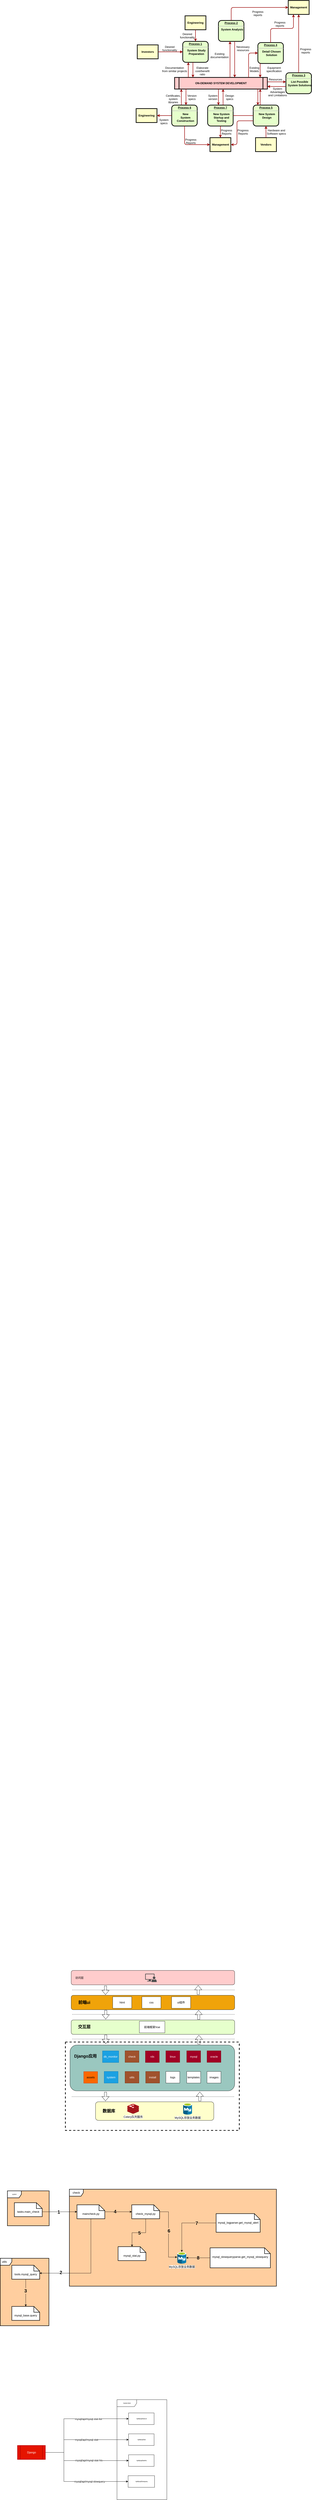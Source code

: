 <mxfile version="20.8.23" type="github">
  <diagram name="Page-1" id="c7558073-3199-34d8-9f00-42111426c3f3">
    <mxGraphModel dx="2260" dy="764" grid="1" gridSize="10" guides="1" tooltips="1" connect="1" arrows="1" fold="1" page="1" pageScale="1" pageWidth="826" pageHeight="1169" background="none" math="0" shadow="0">
      <root>
        <mxCell id="0" />
        <mxCell id="1" parent="0" />
        <mxCell id="Q6sFmwb25aVekQ3kxse8-106" value="check" style="shape=umlFrame;whiteSpace=wrap;html=1;pointerEvents=0;strokeWidth=2;swimlaneFillColor=#FFCE9F;" vertex="1" parent="1">
          <mxGeometry x="-252.75" y="9473" width="892.75" height="417" as="geometry" />
        </mxCell>
        <mxCell id="Q6sFmwb25aVekQ3kxse8-111" value="utils" style="shape=umlFrame;whiteSpace=wrap;html=1;width=50;height=30;boundedLbl=1;verticalAlign=middle;align=left;spacingLeft=5;strokeWidth=2;swimlaneFillColor=#FFCE9F;" vertex="1" parent="1">
          <mxGeometry x="-551" y="9770" width="210" height="290" as="geometry" />
        </mxCell>
        <mxCell id="2" value="&lt;p style=&quot;margin: 0px; margin-top: 4px; text-align: center; text-decoration: underline;&quot;&gt;&lt;strong&gt;Process 1&lt;br /&gt;&lt;/strong&gt;&lt;/p&gt;&lt;hr /&gt;&lt;p style=&quot;margin: 0px; margin-left: 8px;&quot;&gt;System Study&lt;/p&gt;&lt;p style=&quot;margin: 0px; margin-left: 8px;&quot;&gt;Preparation&lt;/p&gt;" style="verticalAlign=middle;align=center;overflow=fill;fontSize=12;fontFamily=Helvetica;html=1;rounded=1;fontStyle=1;strokeWidth=3;fillColor=#E6FFCC" parent="1" vertex="1">
          <mxGeometry x="236" y="236" width="110" height="90" as="geometry" />
        </mxCell>
        <mxCell id="3" value="Engineering" style="whiteSpace=wrap;align=center;verticalAlign=middle;fontStyle=1;strokeWidth=3;fillColor=#FFFFCC" parent="1" vertex="1">
          <mxGeometry x="246" y="126" width="90" height="60" as="geometry" />
        </mxCell>
        <mxCell id="4" value="Investors" style="whiteSpace=wrap;align=center;verticalAlign=middle;fontStyle=1;strokeWidth=3;fillColor=#FFFFCC" parent="1" vertex="1">
          <mxGeometry x="40" y="251" width="90" height="60" as="geometry" />
        </mxCell>
        <mxCell id="5" value="ON-DEMAND SYSTEM DEVELOPMENT" style="shape=process;whiteSpace=wrap;align=center;verticalAlign=middle;size=0.048;fontStyle=1;strokeWidth=3;fillColor=#FFCCCC" parent="1" vertex="1">
          <mxGeometry x="201.0" y="391" width="400" height="50" as="geometry" />
        </mxCell>
        <mxCell id="6" value="&lt;p style=&quot;margin: 0px; margin-top: 4px; text-align: center; text-decoration: underline;&quot;&gt;&lt;strong&gt;Process 2&lt;br /&gt;&lt;/strong&gt;&lt;/p&gt;&lt;hr /&gt;&lt;p style=&quot;margin: 0px; margin-left: 8px;&quot;&gt;System Analysis&lt;/p&gt;" style="verticalAlign=middle;align=center;overflow=fill;fontSize=12;fontFamily=Helvetica;html=1;rounded=1;fontStyle=1;strokeWidth=3;fillColor=#E6FFCC" parent="1" vertex="1">
          <mxGeometry x="390" y="146" width="110" height="90" as="geometry" />
        </mxCell>
        <mxCell id="7" value="&lt;p style=&quot;margin: 0px; margin-top: 4px; text-align: center; text-decoration: underline;&quot;&gt;&lt;strong&gt;&lt;strong&gt;Process&lt;/strong&gt; 3&lt;br /&gt;&lt;/strong&gt;&lt;/p&gt;&lt;hr /&gt;&lt;p style=&quot;margin: 0px; margin-left: 8px;&quot;&gt;List Possible&lt;/p&gt;&lt;p style=&quot;margin: 0px; margin-left: 8px;&quot;&gt;System Solutions&lt;/p&gt;" style="verticalAlign=middle;align=center;overflow=fill;fontSize=12;fontFamily=Helvetica;html=1;rounded=1;fontStyle=1;strokeWidth=3;fillColor=#E6FFCC" parent="1" vertex="1">
          <mxGeometry x="681" y="371" width="110" height="90" as="geometry" />
        </mxCell>
        <mxCell id="8" value="&lt;p style=&quot;margin: 0px; margin-top: 4px; text-align: center; text-decoration: underline;&quot;&gt;&lt;strong&gt;&lt;strong&gt;Process&lt;/strong&gt; 4&lt;br /&gt;&lt;/strong&gt;&lt;/p&gt;&lt;hr /&gt;&lt;p style=&quot;margin: 0px; margin-left: 8px;&quot;&gt;Detail Chosen&lt;/p&gt;&lt;p style=&quot;margin: 0px; margin-left: 8px;&quot;&gt;Solution&lt;/p&gt;" style="verticalAlign=middle;align=center;overflow=fill;fontSize=12;fontFamily=Helvetica;html=1;rounded=1;fontStyle=1;strokeWidth=3;fillColor=#E6FFCC" parent="1" vertex="1">
          <mxGeometry x="560" y="241" width="110" height="90" as="geometry" />
        </mxCell>
        <mxCell id="9" value="&lt;p style=&quot;margin: 0px; margin-top: 4px; text-align: center; text-decoration: underline;&quot;&gt;&lt;strong&gt;&lt;strong&gt;Process&lt;/strong&gt; 5&lt;br /&gt;&lt;/strong&gt;&lt;/p&gt;&lt;hr /&gt;&lt;p style=&quot;margin: 0px; margin-left: 8px;&quot;&gt;New System&lt;/p&gt;&lt;p style=&quot;margin: 0px; margin-left: 8px;&quot;&gt;Design&lt;/p&gt;" style="verticalAlign=middle;align=center;overflow=fill;fontSize=12;fontFamily=Helvetica;html=1;rounded=1;fontStyle=1;strokeWidth=3;fillColor=#E6FFCC" parent="1" vertex="1">
          <mxGeometry x="540" y="510" width="110" height="90" as="geometry" />
        </mxCell>
        <mxCell id="10" value="&lt;p style=&quot;margin: 0px; margin-top: 4px; text-align: center; text-decoration: underline;&quot;&gt;&lt;strong&gt;&lt;strong&gt;Process&lt;/strong&gt; 6&lt;br /&gt;&lt;/strong&gt;&lt;/p&gt;&lt;hr /&gt;&lt;p style=&quot;margin: 0px; margin-left: 8px;&quot;&gt;New&lt;/p&gt;&lt;p style=&quot;margin: 0px; margin-left: 8px;&quot;&gt;System&lt;/p&gt;&lt;p style=&quot;margin: 0px; margin-left: 8px;&quot;&gt;Construction&lt;/p&gt;" style="verticalAlign=middle;align=center;overflow=fill;fontSize=12;fontFamily=Helvetica;html=1;rounded=1;fontStyle=1;strokeWidth=3;fillColor=#E6FFCC" parent="1" vertex="1">
          <mxGeometry x="188.5" y="510" width="110" height="90" as="geometry" />
        </mxCell>
        <mxCell id="12" value="Management" style="whiteSpace=wrap;align=center;verticalAlign=middle;fontStyle=1;strokeWidth=3;fillColor=#FFFFCC" parent="1" vertex="1">
          <mxGeometry x="691" y="60.0" width="90" height="60" as="geometry" />
        </mxCell>
        <mxCell id="13" value="Management" style="whiteSpace=wrap;align=center;verticalAlign=middle;fontStyle=1;strokeWidth=3;fillColor=#FFFFCC" parent="1" vertex="1">
          <mxGeometry x="353.5" y="650" width="90" height="60" as="geometry" />
        </mxCell>
        <mxCell id="14" value="Engineering" style="whiteSpace=wrap;align=center;verticalAlign=middle;fontStyle=1;strokeWidth=3;fillColor=#FFFFCC" parent="1" vertex="1">
          <mxGeometry x="35.0" y="525.0" width="90" height="60" as="geometry" />
        </mxCell>
        <mxCell id="15" value="Vendors" style="whiteSpace=wrap;align=center;verticalAlign=middle;fontStyle=1;strokeWidth=3;fillColor=#FFFFCC" parent="1" vertex="1">
          <mxGeometry x="550.0" y="650" width="90" height="60" as="geometry" />
        </mxCell>
        <mxCell id="36" value="" style="edgeStyle=none;noEdgeStyle=1;strokeColor=#990000;strokeWidth=2" parent="1" source="3" target="2" edge="1">
          <mxGeometry width="100" height="100" relative="1" as="geometry">
            <mxPoint x="20" y="250" as="sourcePoint" />
            <mxPoint x="120" y="150" as="targetPoint" />
          </mxGeometry>
        </mxCell>
        <mxCell id="37" value="" style="edgeStyle=none;noEdgeStyle=1;strokeColor=#990000;strokeWidth=2" parent="1" source="4" target="2" edge="1">
          <mxGeometry width="100" height="100" relative="1" as="geometry">
            <mxPoint x="280" y="190" as="sourcePoint" />
            <mxPoint x="380" y="90" as="targetPoint" />
          </mxGeometry>
        </mxCell>
        <mxCell id="11" value="&lt;p style=&quot;margin: 0px; margin-top: 4px; text-align: center; text-decoration: underline;&quot;&gt;&lt;strong&gt;&lt;strong&gt;Process&lt;/strong&gt; 7&lt;br /&gt;&lt;/strong&gt;&lt;/p&gt;&lt;hr /&gt;&lt;p style=&quot;margin: 0px; margin-left: 8px;&quot;&gt;New System&lt;/p&gt;&lt;p style=&quot;margin: 0px; margin-left: 8px;&quot;&gt;Startup and&lt;/p&gt;&lt;p style=&quot;margin: 0px; margin-left: 8px;&quot;&gt;Testing&lt;/p&gt;" style="verticalAlign=middle;align=center;overflow=fill;fontSize=12;fontFamily=Helvetica;html=1;rounded=1;fontStyle=1;strokeWidth=3;fillColor=#E6FFCC" parent="1" vertex="1">
          <mxGeometry x="343.5" y="510" width="110" height="90" as="geometry" />
        </mxCell>
        <mxCell id="51" value="" style="endArrow=none;noEdgeStyle=1;strokeColor=#990000;strokeWidth=2" parent="1" source="9" target="11" edge="1">
          <mxGeometry relative="1" as="geometry">
            <mxPoint x="205.008" y="481" as="sourcePoint" />
            <mxPoint x="400.328" y="650" as="targetPoint" />
          </mxGeometry>
        </mxCell>
        <mxCell id="52" value="Desired &#xa;functionality" style="text;spacingTop=-5;align=center" parent="1" vertex="1">
          <mxGeometry x="165" y="251" width="30" height="20" as="geometry" />
        </mxCell>
        <mxCell id="53" value="Desired &#xa;functionality" style="text;spacingTop=-5;align=center" parent="1" vertex="1">
          <mxGeometry x="241" y="196" width="30" height="20" as="geometry" />
        </mxCell>
        <mxCell id="54" value="Documentation&#xa;from similar projects" style="text;spacingTop=-5;align=center" parent="1" vertex="1">
          <mxGeometry x="186" y="341" width="30" height="20" as="geometry" />
        </mxCell>
        <mxCell id="55" value="" style="edgeStyle=elbowEdgeStyle;elbow=horizontal;strokeColor=#990000;strokeWidth=2" parent="1" source="5" target="2" edge="1">
          <mxGeometry width="100" height="100" relative="1" as="geometry">
            <mxPoint x="50" y="530" as="sourcePoint" />
            <mxPoint x="150" y="430" as="targetPoint" />
            <Array as="points">
              <mxPoint x="260" y="370" />
            </Array>
          </mxGeometry>
        </mxCell>
        <mxCell id="56" value="" style="edgeStyle=elbowEdgeStyle;elbow=horizontal;strokeColor=#990000;strokeWidth=2" parent="1" source="2" target="5" edge="1">
          <mxGeometry width="100" height="100" relative="1" as="geometry">
            <mxPoint x="50" y="500" as="sourcePoint" />
            <mxPoint x="150" y="400" as="targetPoint" />
            <Array as="points">
              <mxPoint x="280" y="360" />
            </Array>
          </mxGeometry>
        </mxCell>
        <mxCell id="57" value="Elaborate&#xa;cost/benefit&#xa;ratio" style="text;spacingTop=-5;align=center" parent="1" vertex="1">
          <mxGeometry x="306" y="341" width="30" height="20" as="geometry" />
        </mxCell>
        <mxCell id="58" value="" style="edgeStyle=elbowEdgeStyle;elbow=horizontal;strokeColor=#990000;strokeWidth=2" parent="1" source="5" target="6" edge="1">
          <mxGeometry width="100" height="100" relative="1" as="geometry">
            <mxPoint x="380" y="370" as="sourcePoint" />
            <mxPoint x="480" y="270" as="targetPoint" />
            <Array as="points">
              <mxPoint x="440" y="310" />
            </Array>
          </mxGeometry>
        </mxCell>
        <mxCell id="59" value="" style="edgeStyle=elbowEdgeStyle;elbow=horizontal;strokeColor=#990000;strokeWidth=2" parent="1" source="6" target="5" edge="1">
          <mxGeometry width="100" height="100" relative="1" as="geometry">
            <mxPoint x="350" y="370" as="sourcePoint" />
            <mxPoint x="450" y="270" as="targetPoint" />
            <Array as="points">
              <mxPoint x="460" y="320" />
            </Array>
          </mxGeometry>
        </mxCell>
        <mxCell id="60" value="Existing&#xa;documentation" style="text;spacingTop=-5;align=center" parent="1" vertex="1">
          <mxGeometry x="380.0" y="281.0" width="30" height="20" as="geometry" />
        </mxCell>
        <mxCell id="61" value="Necessary&#xa;resources" style="text;spacingTop=-5;align=center" parent="1" vertex="1">
          <mxGeometry x="481.0" y="251.0" width="30" height="20" as="geometry" />
        </mxCell>
        <mxCell id="62" value="Progress&#xa;reports" style="text;spacingTop=-5;align=center" parent="1" vertex="1">
          <mxGeometry x="545.0" y="100.0" width="30" height="20" as="geometry" />
        </mxCell>
        <mxCell id="63" value="Progress&#xa;reports" style="text;spacingTop=-5;align=center" parent="1" vertex="1">
          <mxGeometry x="640" y="146.0" width="30" height="20" as="geometry" />
        </mxCell>
        <mxCell id="64" value="Progress&#xa;reports" style="text;spacingTop=-5;align=center" parent="1" vertex="1">
          <mxGeometry x="751.0" y="261.0" width="30" height="20" as="geometry" />
        </mxCell>
        <mxCell id="65" value="" style="edgeStyle=elbowEdgeStyle;elbow=horizontal;strokeColor=#990000;strokeWidth=2" parent="1" source="6" target="12" edge="1">
          <mxGeometry width="100" height="100" relative="1" as="geometry">
            <mxPoint x="260" y="180.0" as="sourcePoint" />
            <mxPoint x="360" y="80.0" as="targetPoint" />
            <Array as="points">
              <mxPoint x="445" y="140" />
            </Array>
          </mxGeometry>
        </mxCell>
        <mxCell id="66" value="" style="edgeStyle=elbowEdgeStyle;elbow=vertical;entryX=0.25;entryY=1;strokeColor=#990000;strokeWidth=2" parent="1" source="8" target="12" edge="1">
          <mxGeometry width="100" height="100" relative="1" as="geometry">
            <mxPoint x="530" y="250" as="sourcePoint" />
            <mxPoint x="630" y="150" as="targetPoint" />
          </mxGeometry>
        </mxCell>
        <mxCell id="67" value="" style="edgeStyle=elbowEdgeStyle;elbow=horizontal;strokeColor=#990000;strokeWidth=2" parent="1" source="7" target="12" edge="1">
          <mxGeometry width="100" height="100" relative="1" as="geometry">
            <mxPoint x="660.0" y="360" as="sourcePoint" />
            <mxPoint x="760.0" y="260" as="targetPoint" />
          </mxGeometry>
        </mxCell>
        <mxCell id="68" value="" style="edgeStyle=elbowEdgeStyle;elbow=horizontal;strokeColor=#990000;strokeWidth=2" parent="1" source="8" target="5" edge="1">
          <mxGeometry width="100" height="100" relative="1" as="geometry">
            <mxPoint x="570" y="380" as="sourcePoint" />
            <mxPoint x="510" y="250" as="targetPoint" />
            <Array as="points">
              <mxPoint x="570" y="360" />
            </Array>
          </mxGeometry>
        </mxCell>
        <mxCell id="69" value="" style="edgeStyle=segmentEdgeStyle;strokeColor=#990000;strokeWidth=2" parent="1" source="5" target="8" edge="1">
          <mxGeometry width="100" height="100" relative="1" as="geometry">
            <mxPoint x="340" y="360" as="sourcePoint" />
            <mxPoint x="440" y="260" as="targetPoint" />
            <Array as="points">
              <mxPoint x="520" y="286" />
            </Array>
          </mxGeometry>
        </mxCell>
        <mxCell id="70" value="Existing&#xa;Models" style="text;spacingTop=-5;align=center" parent="1" vertex="1">
          <mxGeometry x="530.0" y="341.0" width="30" height="20" as="geometry" />
        </mxCell>
        <mxCell id="71" value="Equipment&#xa;specification" style="text;spacingTop=-5;align=center" parent="1" vertex="1">
          <mxGeometry x="615" y="341" width="30" height="20" as="geometry" />
        </mxCell>
        <mxCell id="72" value="" style="edgeStyle=elbowEdgeStyle;elbow=vertical;strokeColor=#990000;strokeWidth=2" parent="1" source="5" target="7" edge="1">
          <mxGeometry width="100" height="100" relative="1" as="geometry">
            <mxPoint x="500" y="500" as="sourcePoint" />
            <mxPoint x="600" y="400" as="targetPoint" />
            <Array as="points">
              <mxPoint x="650" y="410" />
            </Array>
          </mxGeometry>
        </mxCell>
        <mxCell id="73" value="" style="edgeStyle=elbowEdgeStyle;elbow=vertical;strokeColor=#990000;strokeWidth=2" parent="1" source="7" target="5" edge="1">
          <mxGeometry width="100" height="100" relative="1" as="geometry">
            <mxPoint x="460" y="500" as="sourcePoint" />
            <mxPoint x="560" y="400" as="targetPoint" />
            <Array as="points">
              <mxPoint x="650" y="430" />
            </Array>
          </mxGeometry>
        </mxCell>
        <mxCell id="74" value="Resources" style="text;spacingTop=-5;align=center" parent="1" vertex="1">
          <mxGeometry x="621" y="391.0" width="30" height="20" as="geometry" />
        </mxCell>
        <mxCell id="75" value="System &#xa;Advantages &#xa;and Limitations" style="text;spacingTop=-5;align=center" parent="1" vertex="1">
          <mxGeometry x="630" y="431.0" width="30" height="20" as="geometry" />
        </mxCell>
        <mxCell id="76" value="" style="edgeStyle=elbowEdgeStyle;elbow=horizontal;strokeColor=#990000;strokeWidth=2" parent="1" source="9" target="5" edge="1">
          <mxGeometry width="100" height="100" relative="1" as="geometry">
            <mxPoint x="420" y="580" as="sourcePoint" />
            <mxPoint x="520" y="480" as="targetPoint" />
            <Array as="points">
              <mxPoint x="570" y="470" />
            </Array>
          </mxGeometry>
        </mxCell>
        <mxCell id="77" value="" style="edgeStyle=elbowEdgeStyle;elbow=horizontal;strokeColor=#990000;strokeWidth=2" parent="1" source="5" target="9" edge="1">
          <mxGeometry width="100" height="100" relative="1" as="geometry">
            <mxPoint x="400" y="590" as="sourcePoint" />
            <mxPoint x="500" y="490" as="targetPoint" />
            <Array as="points">
              <mxPoint x="560" y="480" />
            </Array>
          </mxGeometry>
        </mxCell>
        <mxCell id="78" value="" style="edgeStyle=elbowEdgeStyle;elbow=horizontal;strokeColor=#990000;strokeWidth=2" parent="1" source="15" target="9" edge="1">
          <mxGeometry width="100" height="100" relative="1" as="geometry">
            <mxPoint x="430" y="700" as="sourcePoint" />
            <mxPoint x="530" y="600" as="targetPoint" />
          </mxGeometry>
        </mxCell>
        <mxCell id="79" value="Hardware and&#xa;Software specs" style="text;spacingTop=-5;align=center" parent="1" vertex="1">
          <mxGeometry x="625" y="610" width="30" height="20" as="geometry" />
        </mxCell>
        <mxCell id="81" value="" style="edgeStyle=elbowEdgeStyle;elbow=horizontal;exitX=0;exitY=0.75;strokeColor=#990000;strokeWidth=2" parent="1" source="9" target="13" edge="1">
          <mxGeometry width="100" height="100" relative="1" as="geometry">
            <mxPoint x="420" y="730" as="sourcePoint" />
            <mxPoint x="520" y="630" as="targetPoint" />
            <Array as="points">
              <mxPoint x="470" y="630" />
            </Array>
          </mxGeometry>
        </mxCell>
        <mxCell id="82" value="Progress&#xa;Reports" style="text;spacingTop=-5;align=center" parent="1" vertex="1">
          <mxGeometry x="481.0" y="610.0" width="30" height="20" as="geometry" />
        </mxCell>
        <mxCell id="83" value="" style="edgeStyle=elbowEdgeStyle;elbow=horizontal;strokeColor=#990000;strokeWidth=2" parent="1" source="11" target="13" edge="1">
          <mxGeometry width="100" height="100" relative="1" as="geometry">
            <mxPoint x="200" y="660.0" as="sourcePoint" />
            <mxPoint x="230.0" y="650" as="targetPoint" />
          </mxGeometry>
        </mxCell>
        <mxCell id="84" value="Progress&#xa;Reports" style="text;spacingTop=-5;align=center" parent="1" vertex="1">
          <mxGeometry x="410.0" y="610.0" width="30" height="20" as="geometry" />
        </mxCell>
        <mxCell id="85" value="" style="edgeStyle=elbowEdgeStyle;elbow=horizontal;strokeColor=#990000;strokeWidth=2" parent="1" source="10" target="13" edge="1">
          <mxGeometry width="100" height="100" relative="1" as="geometry">
            <mxPoint x="130.0" y="740" as="sourcePoint" />
            <mxPoint x="230.0" y="640" as="targetPoint" />
            <Array as="points">
              <mxPoint x="244" y="630" />
            </Array>
          </mxGeometry>
        </mxCell>
        <mxCell id="86" value="Progress&#xa;Reports" style="text;spacingTop=-5;align=center" parent="1" vertex="1">
          <mxGeometry x="256.0" y="650.0" width="30" height="20" as="geometry" />
        </mxCell>
        <mxCell id="87" value="" style="edgeStyle=elbowEdgeStyle;elbow=vertical;strokeColor=#990000;strokeWidth=2" parent="1" source="10" target="14" edge="1">
          <mxGeometry width="100" height="100" relative="1" as="geometry">
            <mxPoint x="70" y="740" as="sourcePoint" />
            <mxPoint x="170" y="640" as="targetPoint" />
          </mxGeometry>
        </mxCell>
        <mxCell id="88" value="" style="edgeStyle=elbowEdgeStyle;elbow=horizontal;strokeColor=#990000;strokeWidth=2" parent="1" source="5" target="11" edge="1">
          <mxGeometry width="100" height="100" relative="1" as="geometry">
            <mxPoint x="50" y="500" as="sourcePoint" />
            <mxPoint x="150" y="400" as="targetPoint" />
            <Array as="points">
              <mxPoint x="390" y="470" />
            </Array>
          </mxGeometry>
        </mxCell>
        <mxCell id="89" value="" style="edgeStyle=elbowEdgeStyle;elbow=horizontal;strokeColor=#990000;strokeWidth=2" parent="1" source="11" target="5" edge="1">
          <mxGeometry width="100" height="100" relative="1" as="geometry">
            <mxPoint x="60.0" y="510" as="sourcePoint" />
            <mxPoint x="160.0" y="410" as="targetPoint" />
            <Array as="points">
              <mxPoint x="410" y="470" />
            </Array>
          </mxGeometry>
        </mxCell>
        <mxCell id="90" value="Version&#xa;specs" style="text;spacingTop=-5;align=center" parent="1" vertex="1">
          <mxGeometry x="261" y="461" width="30" height="20" as="geometry" />
        </mxCell>
        <mxCell id="91" value="Certificates,&#xa;system&#xa;libraries" style="text;spacingTop=-5;align=center" parent="1" vertex="1">
          <mxGeometry x="180" y="461.0" width="30" height="20" as="geometry" />
        </mxCell>
        <mxCell id="92" value="" style="edgeStyle=elbowEdgeStyle;elbow=horizontal;strokeColor=#990000;strokeWidth=2" parent="1" source="5" target="10" edge="1">
          <mxGeometry width="100" height="100" relative="1" as="geometry">
            <mxPoint x="30.0" y="500" as="sourcePoint" />
            <mxPoint x="130.0" y="400" as="targetPoint" />
            <Array as="points">
              <mxPoint x="250" y="470" />
            </Array>
          </mxGeometry>
        </mxCell>
        <mxCell id="93" value="" style="edgeStyle=elbowEdgeStyle;elbow=horizontal;strokeColor=#990000;strokeWidth=2" parent="1" source="10" target="5" edge="1">
          <mxGeometry width="100" height="100" relative="1" as="geometry">
            <mxPoint x="40" y="510" as="sourcePoint" />
            <mxPoint x="140" y="410" as="targetPoint" />
            <Array as="points">
              <mxPoint x="230" y="470" />
            </Array>
          </mxGeometry>
        </mxCell>
        <mxCell id="94" value="System&#xa;specs" style="text;spacingTop=-5;align=center" parent="1" vertex="1">
          <mxGeometry x="140.0" y="565.0" width="30" height="20" as="geometry" />
        </mxCell>
        <mxCell id="95" value="Design&#xa;specs" style="text;spacingTop=-5;align=center" parent="1" vertex="1">
          <mxGeometry x="423.5" y="461.0" width="30" height="20" as="geometry" />
        </mxCell>
        <mxCell id="96" value="System&#xa;version" style="text;spacingTop=-5;align=center" parent="1" vertex="1">
          <mxGeometry x="351.0" y="461" width="30" height="20" as="geometry" />
        </mxCell>
        <mxCell id="wt_XO7KDH_ERBLdJ_aBB-96" value="" style="rounded=1;whiteSpace=wrap;html=1;fillColor=#FFFFCC;" parent="1" vertex="1">
          <mxGeometry x="-140" y="9097" width="510" height="80" as="geometry" />
        </mxCell>
        <mxCell id="wt_XO7KDH_ERBLdJ_aBB-97" value="" style="rounded=1;whiteSpace=wrap;html=1;fillColor=#9AC7BF;" parent="1" vertex="1">
          <mxGeometry x="-250" y="8853" width="710" height="197" as="geometry" />
        </mxCell>
        <mxCell id="wt_XO7KDH_ERBLdJ_aBB-98" value="" style="rounded=1;whiteSpace=wrap;html=1;fillColor=#F0A30A;" parent="1" vertex="1">
          <mxGeometry x="-245" y="8639" width="705" height="62" as="geometry" />
        </mxCell>
        <mxCell id="wt_XO7KDH_ERBLdJ_aBB-99" value="" style="rounded=1;whiteSpace=wrap;html=1;fillColor=#FFCCCC;" parent="1" vertex="1">
          <mxGeometry x="-245" y="8532" width="705" height="62" as="geometry" />
        </mxCell>
        <mxCell id="wt_XO7KDH_ERBLdJ_aBB-100" value="MySQL存放业务数据" style="sketch=0;aspect=fixed;html=1;points=[];align=center;image;fontSize=12;image=img/lib/mscae/Azure_Database_for_MySQL_servers.svg;" parent="1" vertex="1">
          <mxGeometry x="238" y="9102" width="38" height="50" as="geometry" />
        </mxCell>
        <mxCell id="wt_XO7KDH_ERBLdJ_aBB-101" value="" style="sketch=0;pointerEvents=1;shadow=0;dashed=0;html=1;strokeColor=none;labelPosition=center;verticalLabelPosition=bottom;verticalAlign=top;align=center;fillColor=#515151;shape=mxgraph.mscae.system_center.admin_console" parent="1" vertex="1">
          <mxGeometry x="74" y="8546" width="50" height="36" as="geometry" />
        </mxCell>
        <mxCell id="wt_XO7KDH_ERBLdJ_aBB-102" value="访问层" style="text;html=1;align=center;verticalAlign=middle;resizable=0;points=[];autosize=1;strokeColor=none;fillColor=none;" parent="1" vertex="1">
          <mxGeometry x="-240" y="8549" width="60" height="30" as="geometry" />
        </mxCell>
        <mxCell id="wt_XO7KDH_ERBLdJ_aBB-103" value="" style="endArrow=none;dashed=1;html=1;rounded=0;" parent="1" edge="1">
          <mxGeometry width="50" height="50" relative="1" as="geometry">
            <mxPoint x="-240" y="8616" as="sourcePoint" />
            <mxPoint x="460" y="8616" as="targetPoint" />
          </mxGeometry>
        </mxCell>
        <mxCell id="wt_XO7KDH_ERBLdJ_aBB-104" value="" style="endArrow=none;dashed=1;html=1;rounded=0;" parent="1" edge="1">
          <mxGeometry width="50" height="50" relative="1" as="geometry">
            <mxPoint x="-240" y="8721" as="sourcePoint" />
            <mxPoint x="460" y="8721" as="targetPoint" />
          </mxGeometry>
        </mxCell>
        <mxCell id="wt_XO7KDH_ERBLdJ_aBB-105" value="" style="endArrow=none;dashed=1;html=1;rounded=0;" parent="1" edge="1">
          <mxGeometry width="50" height="50" relative="1" as="geometry">
            <mxPoint x="-240" y="8827" as="sourcePoint" />
            <mxPoint x="460" y="8827" as="targetPoint" />
          </mxGeometry>
        </mxCell>
        <mxCell id="wt_XO7KDH_ERBLdJ_aBB-106" value="" style="endArrow=none;dashed=1;html=1;rounded=0;" parent="1" edge="1">
          <mxGeometry width="50" height="50" relative="1" as="geometry">
            <mxPoint x="-242.0" y="9075" as="sourcePoint" />
            <mxPoint x="460" y="9075" as="targetPoint" />
          </mxGeometry>
        </mxCell>
        <mxCell id="wt_XO7KDH_ERBLdJ_aBB-107" value="&lt;font style=&quot;font-size: 18px;&quot;&gt;&lt;b&gt;前端ui&lt;/b&gt;&lt;/font&gt;" style="text;html=1;align=center;verticalAlign=middle;resizable=0;points=[];autosize=1;strokeColor=none;fillColor=none;" parent="1" vertex="1">
          <mxGeometry x="-229" y="8650" width="80" height="40" as="geometry" />
        </mxCell>
        <mxCell id="wt_XO7KDH_ERBLdJ_aBB-108" value="交互层" style="text;html=1;align=center;verticalAlign=middle;resizable=0;points=[];autosize=1;strokeColor=none;fillColor=none;" parent="1" vertex="1">
          <mxGeometry x="-240" y="8752" width="60" height="30" as="geometry" />
        </mxCell>
        <mxCell id="wt_XO7KDH_ERBLdJ_aBB-109" value="&lt;font style=&quot;font-size: 18px;&quot;&gt;&lt;b&gt;Django应用&lt;/b&gt;&lt;/font&gt;" style="text;html=1;align=center;verticalAlign=middle;resizable=0;points=[];autosize=1;strokeColor=none;fillColor=none;" parent="1" vertex="1">
          <mxGeometry x="-244" y="8881" width="120" height="40" as="geometry" />
        </mxCell>
        <mxCell id="wt_XO7KDH_ERBLdJ_aBB-110" value="&lt;b&gt;&lt;font style=&quot;font-size: 18px;&quot;&gt;数据库&lt;/font&gt;&lt;/b&gt;" style="text;html=1;align=center;verticalAlign=middle;resizable=0;points=[];autosize=1;strokeColor=none;fillColor=none;" parent="1" vertex="1">
          <mxGeometry x="-122.75" y="9117" width="80" height="40" as="geometry" />
        </mxCell>
        <mxCell id="wt_XO7KDH_ERBLdJ_aBB-111" value="" style="rounded=1;whiteSpace=wrap;html=1;fillColor=#E6FFCC;" parent="1" vertex="1">
          <mxGeometry x="-245" y="8745" width="705" height="62" as="geometry" />
        </mxCell>
        <mxCell id="wt_XO7KDH_ERBLdJ_aBB-112" value="html" style="rounded=0;whiteSpace=wrap;html=1;" parent="1" vertex="1">
          <mxGeometry x="-66" y="8645" width="82" height="50" as="geometry" />
        </mxCell>
        <mxCell id="wt_XO7KDH_ERBLdJ_aBB-113" value="css" style="rounded=0;whiteSpace=wrap;html=1;" parent="1" vertex="1">
          <mxGeometry x="60" y="8645" width="82" height="50" as="geometry" />
        </mxCell>
        <mxCell id="wt_XO7KDH_ERBLdJ_aBB-114" value="ui组件" style="rounded=0;whiteSpace=wrap;html=1;" parent="1" vertex="1">
          <mxGeometry x="188" y="8645" width="82" height="50" as="geometry" />
        </mxCell>
        <mxCell id="wt_XO7KDH_ERBLdJ_aBB-115" value="前端框架Vue" style="rounded=0;whiteSpace=wrap;html=1;" parent="1" vertex="1">
          <mxGeometry x="49" y="8750.5" width="110" height="50" as="geometry" />
        </mxCell>
        <mxCell id="wt_XO7KDH_ERBLdJ_aBB-116" value="&lt;b&gt;&lt;font style=&quot;font-size: 18px;&quot;&gt;交互层&lt;/font&gt;&lt;/b&gt;" style="text;html=1;align=center;verticalAlign=middle;resizable=0;points=[];autosize=1;strokeColor=none;fillColor=none;" parent="1" vertex="1">
          <mxGeometry x="-229" y="8755" width="80" height="40" as="geometry" />
        </mxCell>
        <mxCell id="wt_XO7KDH_ERBLdJ_aBB-123" value="" style="shape=flexArrow;endArrow=classic;html=1;rounded=0;entryX=0.163;entryY=0;entryDx=0;entryDy=0;entryPerimeter=0;" parent="1" edge="1">
          <mxGeometry width="50" height="50" relative="1" as="geometry">
            <mxPoint x="-97" y="8598" as="sourcePoint" />
            <mxPoint x="-97.085" y="8637" as="targetPoint" />
          </mxGeometry>
        </mxCell>
        <mxCell id="wt_XO7KDH_ERBLdJ_aBB-124" value="" style="shape=flexArrow;endArrow=classic;html=1;rounded=0;entryX=0.163;entryY=0;entryDx=0;entryDy=0;entryPerimeter=0;" parent="1" edge="1">
          <mxGeometry width="50" height="50" relative="1" as="geometry">
            <mxPoint x="-96" y="8703" as="sourcePoint" />
            <mxPoint x="-96.085" y="8742" as="targetPoint" />
          </mxGeometry>
        </mxCell>
        <mxCell id="wt_XO7KDH_ERBLdJ_aBB-125" value="" style="shape=flexArrow;endArrow=classic;html=1;rounded=0;entryX=0.163;entryY=0;entryDx=0;entryDy=0;entryPerimeter=0;" parent="1" edge="1">
          <mxGeometry width="50" height="50" relative="1" as="geometry">
            <mxPoint x="-96" y="8809" as="sourcePoint" />
            <mxPoint x="-96.085" y="8848" as="targetPoint" />
          </mxGeometry>
        </mxCell>
        <mxCell id="wt_XO7KDH_ERBLdJ_aBB-126" value="" style="shape=flexArrow;endArrow=classic;html=1;rounded=0;entryX=0.163;entryY=0;entryDx=0;entryDy=0;entryPerimeter=0;" parent="1" edge="1">
          <mxGeometry width="50" height="50" relative="1" as="geometry">
            <mxPoint x="-97" y="9055" as="sourcePoint" />
            <mxPoint x="-97.085" y="9094" as="targetPoint" />
          </mxGeometry>
        </mxCell>
        <mxCell id="wt_XO7KDH_ERBLdJ_aBB-127" value="" style="shape=flexArrow;endArrow=classic;html=1;rounded=0;entryX=0.754;entryY=0.774;entryDx=0;entryDy=0;entryPerimeter=0;" parent="1" edge="1">
          <mxGeometry width="50" height="50" relative="1" as="geometry">
            <mxPoint x="303" y="8636" as="sourcePoint" />
            <mxPoint x="302.57" y="8595.988" as="targetPoint" />
          </mxGeometry>
        </mxCell>
        <mxCell id="wt_XO7KDH_ERBLdJ_aBB-128" value="" style="shape=flexArrow;endArrow=classic;html=1;rounded=0;entryX=0.754;entryY=0.774;entryDx=0;entryDy=0;entryPerimeter=0;" parent="1" edge="1">
          <mxGeometry width="50" height="50" relative="1" as="geometry">
            <mxPoint x="305" y="8743" as="sourcePoint" />
            <mxPoint x="304.57" y="8702.988" as="targetPoint" />
          </mxGeometry>
        </mxCell>
        <mxCell id="wt_XO7KDH_ERBLdJ_aBB-129" value="" style="shape=flexArrow;endArrow=classic;html=1;rounded=0;entryX=0.754;entryY=0.774;entryDx=0;entryDy=0;entryPerimeter=0;" parent="1" edge="1">
          <mxGeometry width="50" height="50" relative="1" as="geometry">
            <mxPoint x="306" y="8850" as="sourcePoint" />
            <mxPoint x="305.57" y="8809.988" as="targetPoint" />
          </mxGeometry>
        </mxCell>
        <mxCell id="wt_XO7KDH_ERBLdJ_aBB-130" value="" style="shape=flexArrow;endArrow=classic;html=1;rounded=0;entryX=0.754;entryY=0.774;entryDx=0;entryDy=0;entryPerimeter=0;" parent="1" edge="1">
          <mxGeometry width="50" height="50" relative="1" as="geometry">
            <mxPoint x="310" y="9094" as="sourcePoint" />
            <mxPoint x="309.57" y="9053.988" as="targetPoint" />
          </mxGeometry>
        </mxCell>
        <mxCell id="wt_XO7KDH_ERBLdJ_aBB-131" value="" style="swimlane;startSize=0;fillColor=#9AC7BF;strokeWidth=3;dashed=1;" parent="1" vertex="1">
          <mxGeometry x="-270" y="8840" width="750" height="380" as="geometry" />
        </mxCell>
        <mxCell id="wt_XO7KDH_ERBLdJ_aBB-132" value="Celery队列服务" style="sketch=0;aspect=fixed;html=1;points=[];align=center;image;fontSize=12;image=img/lib/mscae/Cache_Redis_Product.svg;" parent="wt_XO7KDH_ERBLdJ_aBB-131" vertex="1">
          <mxGeometry x="267" y="266" width="50" height="42" as="geometry" />
        </mxCell>
        <mxCell id="wt_XO7KDH_ERBLdJ_aBB-144" value="rds" style="rounded=0;whiteSpace=wrap;html=1;fillColor=#a20025;strokeColor=#6F0000;fontColor=#ffffff;" parent="wt_XO7KDH_ERBLdJ_aBB-131" vertex="1">
          <mxGeometry x="345" y="38" width="60" height="50" as="geometry" />
        </mxCell>
        <mxCell id="wt_XO7KDH_ERBLdJ_aBB-156" value="assets" style="rounded=0;whiteSpace=wrap;html=1;fillColor=#fa6800;fontColor=#000000;strokeColor=#C73500;" parent="wt_XO7KDH_ERBLdJ_aBB-131" vertex="1">
          <mxGeometry x="79" y="127" width="60" height="50" as="geometry" />
        </mxCell>
        <mxCell id="wt_XO7KDH_ERBLdJ_aBB-154" value="db_monitor" style="rounded=0;whiteSpace=wrap;html=1;fillColor=#1ba1e2;fontColor=#ffffff;strokeColor=#006EAF;" parent="wt_XO7KDH_ERBLdJ_aBB-131" vertex="1">
          <mxGeometry x="160" y="38" width="70" height="50" as="geometry" />
        </mxCell>
        <mxCell id="wt_XO7KDH_ERBLdJ_aBB-145" value="images" style="rounded=0;whiteSpace=wrap;html=1;" parent="1" vertex="1">
          <mxGeometry x="340.75" y="8966.5" width="60" height="50" as="geometry" />
        </mxCell>
        <mxCell id="wt_XO7KDH_ERBLdJ_aBB-146" value="oracle" style="rounded=0;whiteSpace=wrap;html=1;fillColor=#a20025;strokeColor=#6F0000;fontColor=#ffffff;" parent="1" vertex="1">
          <mxGeometry x="340.75" y="8877.5" width="60" height="50" as="geometry" />
        </mxCell>
        <mxCell id="wt_XO7KDH_ERBLdJ_aBB-147" value="templates" style="rounded=0;whiteSpace=wrap;html=1;" parent="1" vertex="1">
          <mxGeometry x="253.25" y="8966.5" width="60" height="50" as="geometry" />
        </mxCell>
        <mxCell id="wt_XO7KDH_ERBLdJ_aBB-148" value="mysql" style="rounded=0;whiteSpace=wrap;html=1;fillColor=#a20025;strokeColor=#6F0000;fontColor=#ffffff;" parent="1" vertex="1">
          <mxGeometry x="253.25" y="8877.5" width="60" height="50" as="geometry" />
        </mxCell>
        <mxCell id="wt_XO7KDH_ERBLdJ_aBB-149" value="logs" style="rounded=0;whiteSpace=wrap;html=1;" parent="1" vertex="1">
          <mxGeometry x="163.25" y="8966.5" width="60" height="50" as="geometry" />
        </mxCell>
        <mxCell id="wt_XO7KDH_ERBLdJ_aBB-150" value="install" style="rounded=0;whiteSpace=wrap;html=1;fillColor=#a0522d;fontColor=#ffffff;strokeColor=#6D1F00;" parent="1" vertex="1">
          <mxGeometry x="76.25" y="8966.5" width="60" height="50" as="geometry" />
        </mxCell>
        <mxCell id="wt_XO7KDH_ERBLdJ_aBB-151" value="utils" style="rounded=0;whiteSpace=wrap;html=1;fillColor=#a0522d;fontColor=#ffffff;strokeColor=#6D1F00;" parent="1" vertex="1">
          <mxGeometry x="-12.75" y="8966.5" width="60" height="50" as="geometry" />
        </mxCell>
        <mxCell id="wt_XO7KDH_ERBLdJ_aBB-152" value="system" style="rounded=0;whiteSpace=wrap;html=1;fillColor=#1ba1e2;fontColor=#ffffff;strokeColor=#006EAF;" parent="1" vertex="1">
          <mxGeometry x="-102.75" y="8966.5" width="60" height="50" as="geometry" />
        </mxCell>
        <mxCell id="wt_XO7KDH_ERBLdJ_aBB-153" value="linux" style="rounded=0;whiteSpace=wrap;html=1;fillColor=#a20025;strokeColor=#6F0000;fontColor=#ffffff;" parent="1" vertex="1">
          <mxGeometry x="163.25" y="8877.5" width="60" height="50" as="geometry" />
        </mxCell>
        <mxCell id="wt_XO7KDH_ERBLdJ_aBB-155" value="check" style="rounded=0;whiteSpace=wrap;html=1;fillColor=#a0522d;fontColor=#ffffff;strokeColor=#6D1F00;" parent="1" vertex="1">
          <mxGeometry x="-12.75" y="8877.5" width="60" height="50" as="geometry" />
        </mxCell>
        <mxCell id="wt_XO7KDH_ERBLdJ_aBB-159" value="system" style="shape=umlFrame;whiteSpace=wrap;html=1;pointerEvents=0;fontSize=6;strokeWidth=2;swimlaneFillColor=#FFCE9F;" parent="1" vertex="1">
          <mxGeometry x="-520" y="9480" width="180" height="150" as="geometry" />
        </mxCell>
        <mxCell id="Q6sFmwb25aVekQ3kxse8-115" style="edgeStyle=orthogonalEdgeStyle;rounded=0;orthogonalLoop=1;jettySize=auto;html=1;entryX=0;entryY=0.5;entryDx=0;entryDy=0;entryPerimeter=0;exitX=0;exitY=0;exitDx=120;exitDy=42.5;exitPerimeter=0;" edge="1" parent="1" source="Q6sFmwb25aVekQ3kxse8-147" target="Q6sFmwb25aVekQ3kxse8-110">
          <mxGeometry relative="1" as="geometry">
            <Array as="points">
              <mxPoint x="-370" y="9570" />
            </Array>
          </mxGeometry>
        </mxCell>
        <mxCell id="Q6sFmwb25aVekQ3kxse8-118" value="&lt;b&gt;&lt;font style=&quot;font-size: 20px;&quot;&gt;1&lt;/font&gt;&lt;/b&gt;" style="edgeLabel;html=1;align=center;verticalAlign=middle;resizable=0;points=[];" vertex="1" connectable="0" parent="Q6sFmwb25aVekQ3kxse8-115">
          <mxGeometry x="-0.267" y="-1" relative="1" as="geometry">
            <mxPoint x="18" y="-1" as="offset" />
          </mxGeometry>
        </mxCell>
        <mxCell id="wt_XO7KDH_ERBLdJ_aBB-167" value="MySQL存放业务数据" style="sketch=0;aspect=fixed;html=1;points=[];align=center;image;fontSize=12;image=img/lib/mscae/Azure_Database_for_MySQL_servers.svg;" parent="1" vertex="1">
          <mxGeometry x="213" y="9743" width="38" height="50" as="geometry" />
        </mxCell>
        <mxCell id="wt_XO7KDH_ERBLdJ_aBB-170" value="&lt;div style=&quot;background-color:#2b2b2b;color:#a9b7c6;font-family:&#39;JetBrains Mono&#39;,monospace;font-size:13.5pt;&quot;&gt;&lt;pre&gt;&lt;br&gt;&lt;/pre&gt;&lt;/div&gt;" style="text;html=1;align=center;verticalAlign=middle;resizable=0;points=[];autosize=1;strokeColor=none;fillColor=none;fontSize=6;" parent="1" vertex="1">
          <mxGeometry x="406" y="9588" width="20" height="70" as="geometry" />
        </mxCell>
        <mxCell id="wt_XO7KDH_ERBLdJ_aBB-176" value="mysql.views" style="shape=umlFrame;whiteSpace=wrap;html=1;pointerEvents=0;fontSize=6;width=85;height=30;" parent="1" vertex="1">
          <mxGeometry x="-47.5" y="10378" width="215" height="430" as="geometry" />
        </mxCell>
        <mxCell id="wt_XO7KDH_ERBLdJ_aBB-177" value="ApiMysqlStatList" style="html=1;fontSize=6;" parent="1" vertex="1">
          <mxGeometry x="2.5" y="10435" width="110" height="50" as="geometry" />
        </mxCell>
        <mxCell id="wt_XO7KDH_ERBLdJ_aBB-178" value="ApiMysqlStat" style="html=1;fontSize=6;" parent="1" vertex="1">
          <mxGeometry x="2.5" y="10525" width="110" height="50" as="geometry" />
        </mxCell>
        <mxCell id="wt_XO7KDH_ERBLdJ_aBB-179" value="ApiMysqlStatHis" style="html=1;fontSize=6;" parent="1" vertex="1">
          <mxGeometry x="2.5" y="10615" width="110" height="50" as="geometry" />
        </mxCell>
        <mxCell id="wt_XO7KDH_ERBLdJ_aBB-180" value="ApiMysqlSlowquery" style="html=1;fontSize=6;" parent="1" vertex="1">
          <mxGeometry x="0.5" y="10705" width="114" height="50" as="geometry" />
        </mxCell>
        <mxCell id="Q6sFmwb25aVekQ3kxse8-97" style="edgeStyle=orthogonalEdgeStyle;rounded=0;orthogonalLoop=1;jettySize=auto;html=1;entryX=0;entryY=0.5;entryDx=0;entryDy=0;" edge="1" parent="1" source="Q6sFmwb25aVekQ3kxse8-96" target="wt_XO7KDH_ERBLdJ_aBB-177">
          <mxGeometry relative="1" as="geometry">
            <Array as="points">
              <mxPoint x="-276.5" y="10605" />
              <mxPoint x="-276.5" y="10460" />
            </Array>
          </mxGeometry>
        </mxCell>
        <mxCell id="Q6sFmwb25aVekQ3kxse8-101" value="mysql/api/mysql-stat-list" style="edgeLabel;html=1;align=center;verticalAlign=middle;resizable=0;points=[];" vertex="1" connectable="0" parent="Q6sFmwb25aVekQ3kxse8-97">
          <mxGeometry x="0.309" y="-1" relative="1" as="geometry">
            <mxPoint as="offset" />
          </mxGeometry>
        </mxCell>
        <mxCell id="Q6sFmwb25aVekQ3kxse8-98" style="edgeStyle=orthogonalEdgeStyle;rounded=0;orthogonalLoop=1;jettySize=auto;html=1;entryX=0;entryY=0.5;entryDx=0;entryDy=0;" edge="1" parent="1" source="Q6sFmwb25aVekQ3kxse8-96" target="wt_XO7KDH_ERBLdJ_aBB-178">
          <mxGeometry relative="1" as="geometry">
            <Array as="points">
              <mxPoint x="-276.5" y="10605" />
              <mxPoint x="-276.5" y="10550" />
            </Array>
          </mxGeometry>
        </mxCell>
        <mxCell id="Q6sFmwb25aVekQ3kxse8-102" value="mysql/api/mysql-stat" style="edgeLabel;html=1;align=center;verticalAlign=middle;resizable=0;points=[];" vertex="1" connectable="0" parent="Q6sFmwb25aVekQ3kxse8-98">
          <mxGeometry x="0.121" relative="1" as="geometry">
            <mxPoint as="offset" />
          </mxGeometry>
        </mxCell>
        <mxCell id="Q6sFmwb25aVekQ3kxse8-99" style="edgeStyle=orthogonalEdgeStyle;rounded=0;orthogonalLoop=1;jettySize=auto;html=1;entryX=0;entryY=0.5;entryDx=0;entryDy=0;" edge="1" parent="1" source="Q6sFmwb25aVekQ3kxse8-96" target="wt_XO7KDH_ERBLdJ_aBB-179">
          <mxGeometry relative="1" as="geometry">
            <Array as="points">
              <mxPoint x="-276.5" y="10605" />
              <mxPoint x="-276.5" y="10640" />
            </Array>
          </mxGeometry>
        </mxCell>
        <mxCell id="Q6sFmwb25aVekQ3kxse8-103" value="mysql/api/mysql-stat-his" style="edgeLabel;html=1;align=center;verticalAlign=middle;resizable=0;points=[];" vertex="1" connectable="0" parent="Q6sFmwb25aVekQ3kxse8-99">
          <mxGeometry x="0.127" y="1" relative="1" as="geometry">
            <mxPoint as="offset" />
          </mxGeometry>
        </mxCell>
        <mxCell id="Q6sFmwb25aVekQ3kxse8-100" style="edgeStyle=orthogonalEdgeStyle;rounded=0;orthogonalLoop=1;jettySize=auto;html=1;entryX=0;entryY=0.5;entryDx=0;entryDy=0;" edge="1" parent="1" source="Q6sFmwb25aVekQ3kxse8-96" target="wt_XO7KDH_ERBLdJ_aBB-180">
          <mxGeometry relative="1" as="geometry">
            <Array as="points">
              <mxPoint x="-276.5" y="10605" />
              <mxPoint x="-276.5" y="10730" />
            </Array>
          </mxGeometry>
        </mxCell>
        <mxCell id="Q6sFmwb25aVekQ3kxse8-104" value="mysql/api/mysql-slowquery" style="edgeLabel;html=1;align=center;verticalAlign=middle;resizable=0;points=[];" vertex="1" connectable="0" parent="Q6sFmwb25aVekQ3kxse8-100">
          <mxGeometry x="0.236" y="1" relative="1" as="geometry">
            <mxPoint x="17" y="1" as="offset" />
          </mxGeometry>
        </mxCell>
        <mxCell id="Q6sFmwb25aVekQ3kxse8-96" value="Django" style="shape=process;whiteSpace=wrap;html=1;backgroundOutline=1;fillColor=#e51400;fontColor=#ffffff;strokeColor=#B20000;strokeWidth=2;" vertex="1" parent="1">
          <mxGeometry x="-476.5" y="10575" width="120" height="60" as="geometry" />
        </mxCell>
        <mxCell id="Q6sFmwb25aVekQ3kxse8-120" style="edgeStyle=orthogonalEdgeStyle;rounded=0;orthogonalLoop=1;jettySize=auto;html=1;entryX=1;entryY=0.567;entryDx=0;entryDy=0;entryPerimeter=0;" edge="1" parent="1" source="Q6sFmwb25aVekQ3kxse8-110" target="Q6sFmwb25aVekQ3kxse8-112">
          <mxGeometry relative="1" as="geometry">
            <Array as="points">
              <mxPoint x="-160" y="9834" />
            </Array>
          </mxGeometry>
        </mxCell>
        <mxCell id="Q6sFmwb25aVekQ3kxse8-123" value="&lt;b&gt;&lt;font style=&quot;font-size: 20px;&quot;&gt;2&lt;/font&gt;&lt;/b&gt;" style="edgeLabel;html=1;align=center;verticalAlign=middle;resizable=0;points=[];" vertex="1" connectable="0" parent="Q6sFmwb25aVekQ3kxse8-120">
          <mxGeometry x="0.393" y="-3" relative="1" as="geometry">
            <mxPoint x="-47" y="-1" as="offset" />
          </mxGeometry>
        </mxCell>
        <mxCell id="Q6sFmwb25aVekQ3kxse8-126" style="edgeStyle=orthogonalEdgeStyle;rounded=0;orthogonalLoop=1;jettySize=auto;html=1;entryX=0;entryY=0.5;entryDx=0;entryDy=0;entryPerimeter=0;" edge="1" parent="1" source="Q6sFmwb25aVekQ3kxse8-110" target="Q6sFmwb25aVekQ3kxse8-125">
          <mxGeometry relative="1" as="geometry" />
        </mxCell>
        <mxCell id="Q6sFmwb25aVekQ3kxse8-127" value="&lt;b&gt;&lt;font style=&quot;font-size: 20px;&quot;&gt;4&lt;/font&gt;&lt;/b&gt;" style="edgeLabel;html=1;align=center;verticalAlign=middle;resizable=0;points=[];labelBackgroundColor=#FFCE9F;" vertex="1" connectable="0" parent="Q6sFmwb25aVekQ3kxse8-126">
          <mxGeometry x="-0.243" y="1" relative="1" as="geometry">
            <mxPoint y="-1" as="offset" />
          </mxGeometry>
        </mxCell>
        <mxCell id="Q6sFmwb25aVekQ3kxse8-110" value="maincheck.py" style="shape=note2;boundedLbl=1;whiteSpace=wrap;html=1;size=25;verticalAlign=top;align=center;strokeWidth=2;" vertex="1" parent="1">
          <mxGeometry x="-220" y="9540" width="120" height="60" as="geometry" />
        </mxCell>
        <mxCell id="Q6sFmwb25aVekQ3kxse8-122" style="edgeStyle=orthogonalEdgeStyle;rounded=0;orthogonalLoop=1;jettySize=auto;html=1;entryX=0.5;entryY=0;entryDx=0;entryDy=0;entryPerimeter=0;" edge="1" parent="1" source="Q6sFmwb25aVekQ3kxse8-112" target="Q6sFmwb25aVekQ3kxse8-121">
          <mxGeometry relative="1" as="geometry">
            <Array as="points">
              <mxPoint x="-441" y="9920" />
              <mxPoint x="-441" y="9920" />
            </Array>
          </mxGeometry>
        </mxCell>
        <mxCell id="Q6sFmwb25aVekQ3kxse8-124" value="&lt;b&gt;&lt;font style=&quot;font-size: 20px;&quot;&gt;3&lt;/font&gt;&lt;/b&gt;" style="edgeLabel;html=1;align=center;verticalAlign=middle;resizable=0;points=[];labelBackgroundColor=#FFCE9F;" vertex="1" connectable="0" parent="Q6sFmwb25aVekQ3kxse8-122">
          <mxGeometry x="-0.173" y="-1" relative="1" as="geometry">
            <mxPoint as="offset" />
          </mxGeometry>
        </mxCell>
        <mxCell id="Q6sFmwb25aVekQ3kxse8-112" value="tools.mysql_query" style="shape=note2;boundedLbl=1;whiteSpace=wrap;html=1;size=25;verticalAlign=top;align=center;strokeWidth=2;" vertex="1" parent="1">
          <mxGeometry x="-501" y="9800" width="120" height="60" as="geometry" />
        </mxCell>
        <mxCell id="Q6sFmwb25aVekQ3kxse8-121" value="mysql_base.query" style="shape=note2;boundedLbl=1;whiteSpace=wrap;html=1;size=25;verticalAlign=top;align=center;strokeWidth=2;" vertex="1" parent="1">
          <mxGeometry x="-501" y="9977" width="120" height="60" as="geometry" />
        </mxCell>
        <mxCell id="Q6sFmwb25aVekQ3kxse8-129" style="edgeStyle=orthogonalEdgeStyle;rounded=0;orthogonalLoop=1;jettySize=auto;html=1;entryX=-0.026;entryY=0.44;entryDx=0;entryDy=0;entryPerimeter=0;" edge="1" parent="1" source="Q6sFmwb25aVekQ3kxse8-125" target="wt_XO7KDH_ERBLdJ_aBB-167">
          <mxGeometry relative="1" as="geometry" />
        </mxCell>
        <mxCell id="Q6sFmwb25aVekQ3kxse8-130" value="&lt;b&gt;&lt;font style=&quot;font-size: 20px;&quot;&gt;6&lt;/font&gt;&lt;/b&gt;" style="edgeLabel;html=1;align=center;verticalAlign=middle;resizable=0;points=[];labelBackgroundColor=#FFCE9F;" vertex="1" connectable="0" parent="Q6sFmwb25aVekQ3kxse8-129">
          <mxGeometry x="-0.118" y="1" relative="1" as="geometry">
            <mxPoint as="offset" />
          </mxGeometry>
        </mxCell>
        <mxCell id="Q6sFmwb25aVekQ3kxse8-145" style="edgeStyle=orthogonalEdgeStyle;rounded=0;orthogonalLoop=1;jettySize=auto;html=1;fontSize=20;" edge="1" parent="1" source="Q6sFmwb25aVekQ3kxse8-125" target="Q6sFmwb25aVekQ3kxse8-144">
          <mxGeometry relative="1" as="geometry" />
        </mxCell>
        <mxCell id="Q6sFmwb25aVekQ3kxse8-149" value="&lt;b&gt;5&lt;/b&gt;" style="edgeLabel;html=1;align=center;verticalAlign=middle;resizable=0;points=[];fontSize=20;labelBackgroundColor=#FFCE9F;" vertex="1" connectable="0" parent="Q6sFmwb25aVekQ3kxse8-145">
          <mxGeometry x="-0.136" y="-2" relative="1" as="geometry">
            <mxPoint x="-10" y="2" as="offset" />
          </mxGeometry>
        </mxCell>
        <mxCell id="Q6sFmwb25aVekQ3kxse8-125" value="check_mysql.py" style="shape=note2;boundedLbl=1;whiteSpace=wrap;html=1;size=25;verticalAlign=top;align=center;strokeWidth=2;" vertex="1" parent="1">
          <mxGeometry x="16.25" y="9540" width="120" height="60" as="geometry" />
        </mxCell>
        <mxCell id="Q6sFmwb25aVekQ3kxse8-136" style="edgeStyle=orthogonalEdgeStyle;rounded=0;orthogonalLoop=1;jettySize=auto;html=1;" edge="1" parent="1" source="Q6sFmwb25aVekQ3kxse8-131" target="wt_XO7KDH_ERBLdJ_aBB-167">
          <mxGeometry relative="1" as="geometry" />
        </mxCell>
        <mxCell id="Q6sFmwb25aVekQ3kxse8-137" value="&lt;b&gt;&lt;font style=&quot;font-size: 20px;&quot;&gt;7&lt;/font&gt;&lt;/b&gt;" style="edgeLabel;html=1;align=center;verticalAlign=middle;resizable=0;points=[];labelBackgroundColor=#FFCE9F;" vertex="1" connectable="0" parent="Q6sFmwb25aVekQ3kxse8-136">
          <mxGeometry x="-0.385" relative="1" as="geometry">
            <mxPoint as="offset" />
          </mxGeometry>
        </mxCell>
        <mxCell id="Q6sFmwb25aVekQ3kxse8-131" value="mysql_logparser.get_mysql_alert" style="shape=note2;boundedLbl=1;whiteSpace=wrap;html=1;size=25;verticalAlign=top;align=center;strokeWidth=2;" vertex="1" parent="1">
          <mxGeometry x="380" y="9578" width="190" height="80" as="geometry" />
        </mxCell>
        <mxCell id="Q6sFmwb25aVekQ3kxse8-139" style="edgeStyle=orthogonalEdgeStyle;rounded=0;orthogonalLoop=1;jettySize=auto;html=1;" edge="1" parent="1">
          <mxGeometry relative="1" as="geometry">
            <mxPoint x="354" y="9767" as="sourcePoint" />
            <mxPoint x="251" y="9768" as="targetPoint" />
            <Array as="points">
              <mxPoint x="354" y="9768" />
            </Array>
          </mxGeometry>
        </mxCell>
        <mxCell id="Q6sFmwb25aVekQ3kxse8-143" value="&lt;b&gt;8&lt;/b&gt;" style="edgeLabel;html=1;align=center;verticalAlign=middle;resizable=0;points=[];fontSize=20;labelBackgroundColor=#FFCE9F;" vertex="1" connectable="0" parent="Q6sFmwb25aVekQ3kxse8-139">
          <mxGeometry x="-0.164" y="-1" relative="1" as="geometry">
            <mxPoint x="-10" as="offset" />
          </mxGeometry>
        </mxCell>
        <mxCell id="Q6sFmwb25aVekQ3kxse8-138" value="mysql_slowqueryparse.get_mysql_slowquery" style="shape=note2;boundedLbl=1;whiteSpace=wrap;html=1;size=25;verticalAlign=top;align=center;strokeWidth=2;" vertex="1" parent="1">
          <mxGeometry x="354" y="9725" width="260" height="86" as="geometry" />
        </mxCell>
        <mxCell id="Q6sFmwb25aVekQ3kxse8-144" value="mysql_stat.py" style="shape=note2;boundedLbl=1;whiteSpace=wrap;html=1;size=25;verticalAlign=top;align=center;strokeWidth=2;" vertex="1" parent="1">
          <mxGeometry x="-42.75" y="9720" width="120" height="60" as="geometry" />
        </mxCell>
        <mxCell id="Q6sFmwb25aVekQ3kxse8-147" value="tasks.main_check" style="shape=note2;boundedLbl=1;whiteSpace=wrap;html=1;size=25;verticalAlign=top;align=center;strokeWidth=2;" vertex="1" parent="1">
          <mxGeometry x="-490" y="9531" width="120" height="60" as="geometry" />
        </mxCell>
      </root>
    </mxGraphModel>
  </diagram>
</mxfile>
